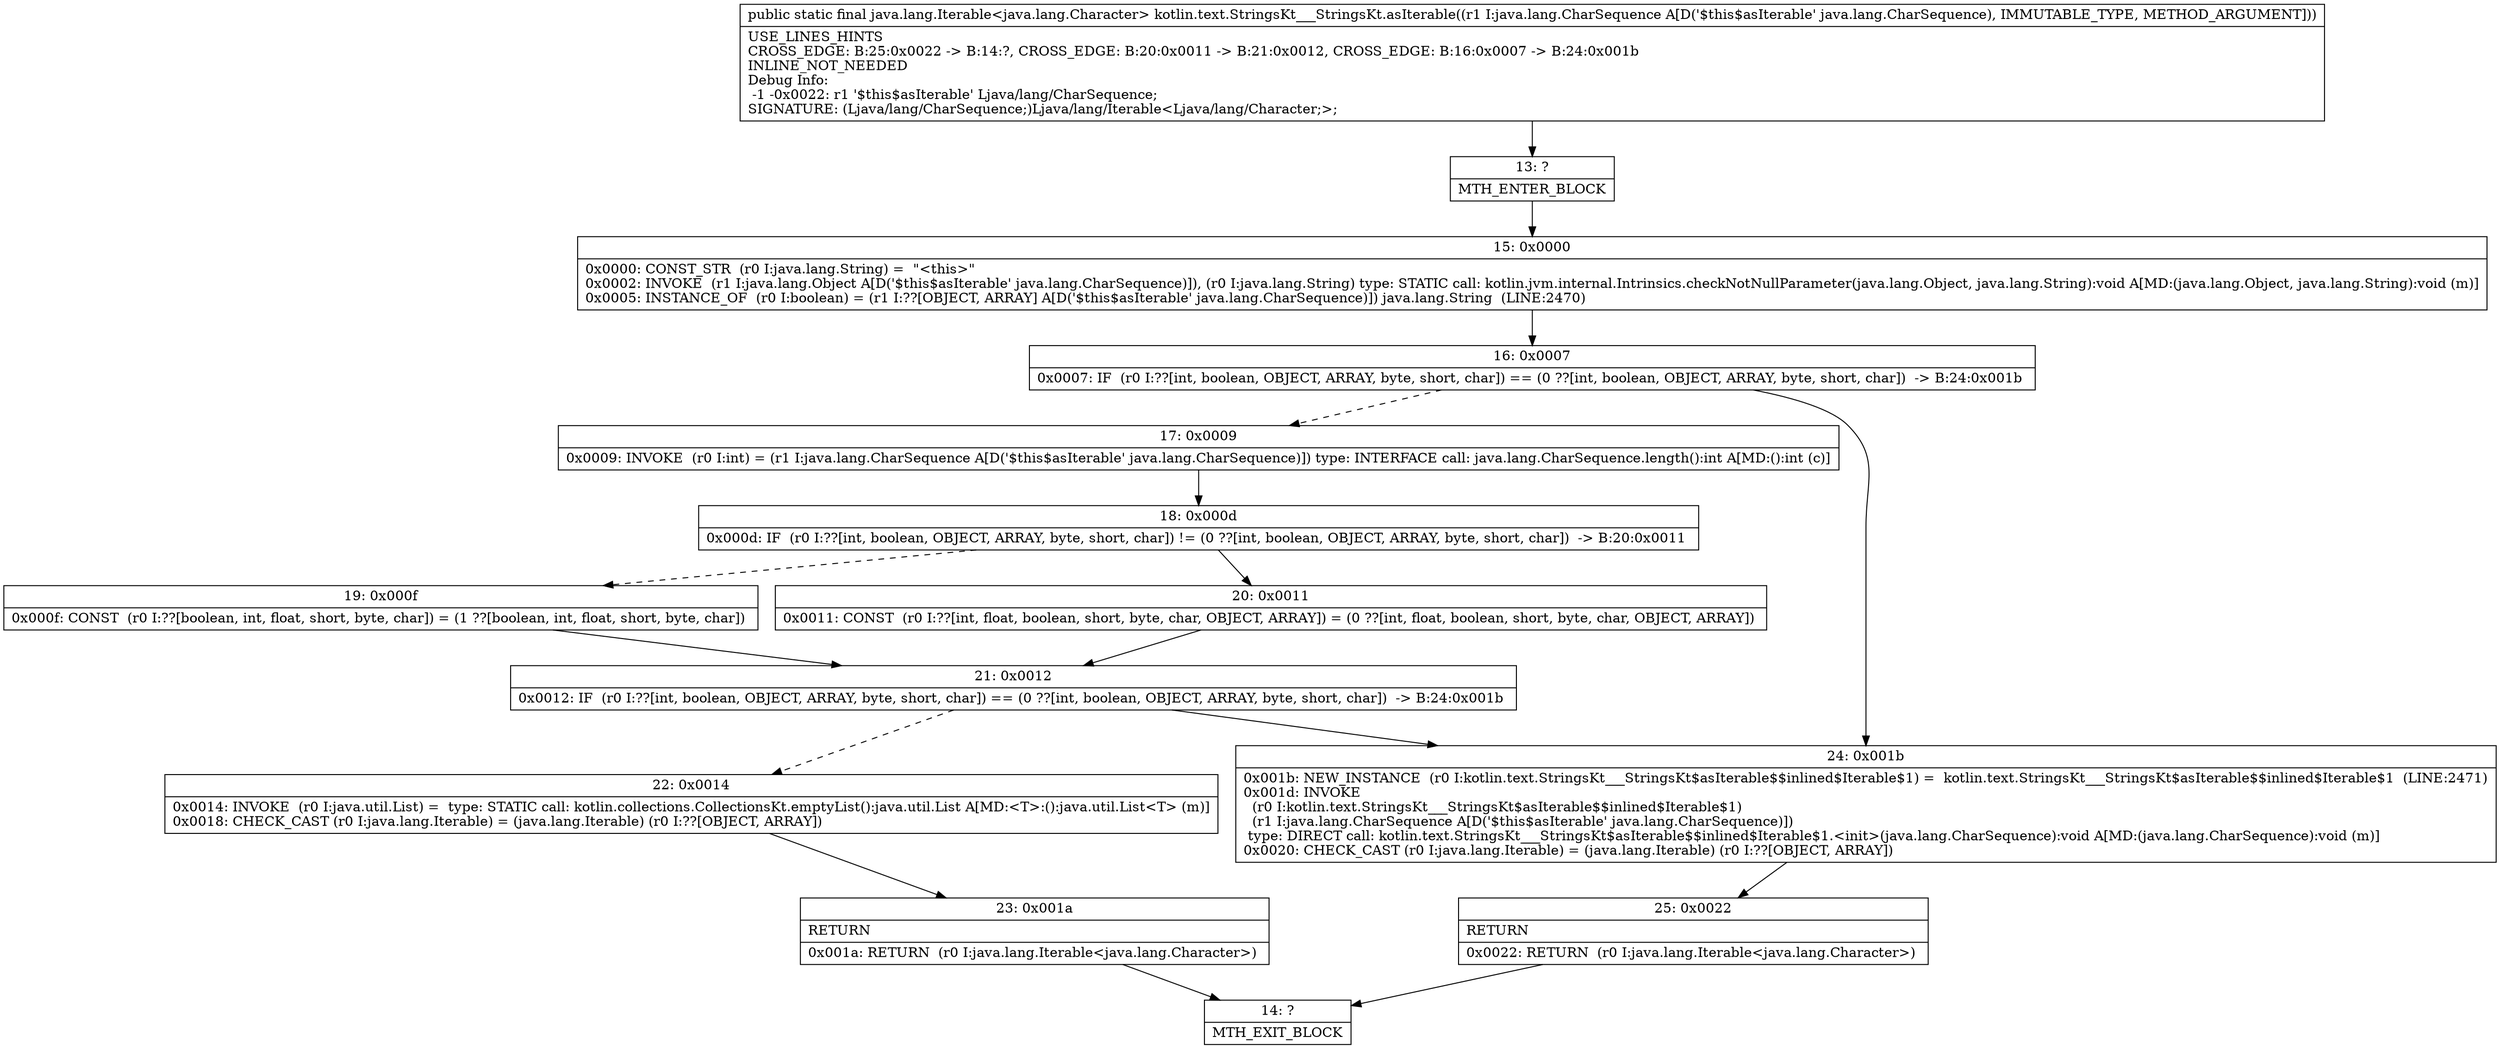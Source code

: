 digraph "CFG forkotlin.text.StringsKt___StringsKt.asIterable(Ljava\/lang\/CharSequence;)Ljava\/lang\/Iterable;" {
Node_13 [shape=record,label="{13\:\ ?|MTH_ENTER_BLOCK\l}"];
Node_15 [shape=record,label="{15\:\ 0x0000|0x0000: CONST_STR  (r0 I:java.lang.String) =  \"\<this\>\" \l0x0002: INVOKE  (r1 I:java.lang.Object A[D('$this$asIterable' java.lang.CharSequence)]), (r0 I:java.lang.String) type: STATIC call: kotlin.jvm.internal.Intrinsics.checkNotNullParameter(java.lang.Object, java.lang.String):void A[MD:(java.lang.Object, java.lang.String):void (m)]\l0x0005: INSTANCE_OF  (r0 I:boolean) = (r1 I:??[OBJECT, ARRAY] A[D('$this$asIterable' java.lang.CharSequence)]) java.lang.String  (LINE:2470)\l}"];
Node_16 [shape=record,label="{16\:\ 0x0007|0x0007: IF  (r0 I:??[int, boolean, OBJECT, ARRAY, byte, short, char]) == (0 ??[int, boolean, OBJECT, ARRAY, byte, short, char])  \-\> B:24:0x001b \l}"];
Node_17 [shape=record,label="{17\:\ 0x0009|0x0009: INVOKE  (r0 I:int) = (r1 I:java.lang.CharSequence A[D('$this$asIterable' java.lang.CharSequence)]) type: INTERFACE call: java.lang.CharSequence.length():int A[MD:():int (c)]\l}"];
Node_18 [shape=record,label="{18\:\ 0x000d|0x000d: IF  (r0 I:??[int, boolean, OBJECT, ARRAY, byte, short, char]) != (0 ??[int, boolean, OBJECT, ARRAY, byte, short, char])  \-\> B:20:0x0011 \l}"];
Node_19 [shape=record,label="{19\:\ 0x000f|0x000f: CONST  (r0 I:??[boolean, int, float, short, byte, char]) = (1 ??[boolean, int, float, short, byte, char]) \l}"];
Node_21 [shape=record,label="{21\:\ 0x0012|0x0012: IF  (r0 I:??[int, boolean, OBJECT, ARRAY, byte, short, char]) == (0 ??[int, boolean, OBJECT, ARRAY, byte, short, char])  \-\> B:24:0x001b \l}"];
Node_22 [shape=record,label="{22\:\ 0x0014|0x0014: INVOKE  (r0 I:java.util.List) =  type: STATIC call: kotlin.collections.CollectionsKt.emptyList():java.util.List A[MD:\<T\>:():java.util.List\<T\> (m)]\l0x0018: CHECK_CAST (r0 I:java.lang.Iterable) = (java.lang.Iterable) (r0 I:??[OBJECT, ARRAY]) \l}"];
Node_23 [shape=record,label="{23\:\ 0x001a|RETURN\l|0x001a: RETURN  (r0 I:java.lang.Iterable\<java.lang.Character\>) \l}"];
Node_14 [shape=record,label="{14\:\ ?|MTH_EXIT_BLOCK\l}"];
Node_20 [shape=record,label="{20\:\ 0x0011|0x0011: CONST  (r0 I:??[int, float, boolean, short, byte, char, OBJECT, ARRAY]) = (0 ??[int, float, boolean, short, byte, char, OBJECT, ARRAY]) \l}"];
Node_24 [shape=record,label="{24\:\ 0x001b|0x001b: NEW_INSTANCE  (r0 I:kotlin.text.StringsKt___StringsKt$asIterable$$inlined$Iterable$1) =  kotlin.text.StringsKt___StringsKt$asIterable$$inlined$Iterable$1  (LINE:2471)\l0x001d: INVOKE  \l  (r0 I:kotlin.text.StringsKt___StringsKt$asIterable$$inlined$Iterable$1)\l  (r1 I:java.lang.CharSequence A[D('$this$asIterable' java.lang.CharSequence)])\l type: DIRECT call: kotlin.text.StringsKt___StringsKt$asIterable$$inlined$Iterable$1.\<init\>(java.lang.CharSequence):void A[MD:(java.lang.CharSequence):void (m)]\l0x0020: CHECK_CAST (r0 I:java.lang.Iterable) = (java.lang.Iterable) (r0 I:??[OBJECT, ARRAY]) \l}"];
Node_25 [shape=record,label="{25\:\ 0x0022|RETURN\l|0x0022: RETURN  (r0 I:java.lang.Iterable\<java.lang.Character\>) \l}"];
MethodNode[shape=record,label="{public static final java.lang.Iterable\<java.lang.Character\> kotlin.text.StringsKt___StringsKt.asIterable((r1 I:java.lang.CharSequence A[D('$this$asIterable' java.lang.CharSequence), IMMUTABLE_TYPE, METHOD_ARGUMENT]))  | USE_LINES_HINTS\lCROSS_EDGE: B:25:0x0022 \-\> B:14:?, CROSS_EDGE: B:20:0x0011 \-\> B:21:0x0012, CROSS_EDGE: B:16:0x0007 \-\> B:24:0x001b\lINLINE_NOT_NEEDED\lDebug Info:\l  \-1 \-0x0022: r1 '$this$asIterable' Ljava\/lang\/CharSequence;\lSIGNATURE: (Ljava\/lang\/CharSequence;)Ljava\/lang\/Iterable\<Ljava\/lang\/Character;\>;\l}"];
MethodNode -> Node_13;Node_13 -> Node_15;
Node_15 -> Node_16;
Node_16 -> Node_17[style=dashed];
Node_16 -> Node_24;
Node_17 -> Node_18;
Node_18 -> Node_19[style=dashed];
Node_18 -> Node_20;
Node_19 -> Node_21;
Node_21 -> Node_22[style=dashed];
Node_21 -> Node_24;
Node_22 -> Node_23;
Node_23 -> Node_14;
Node_20 -> Node_21;
Node_24 -> Node_25;
Node_25 -> Node_14;
}

